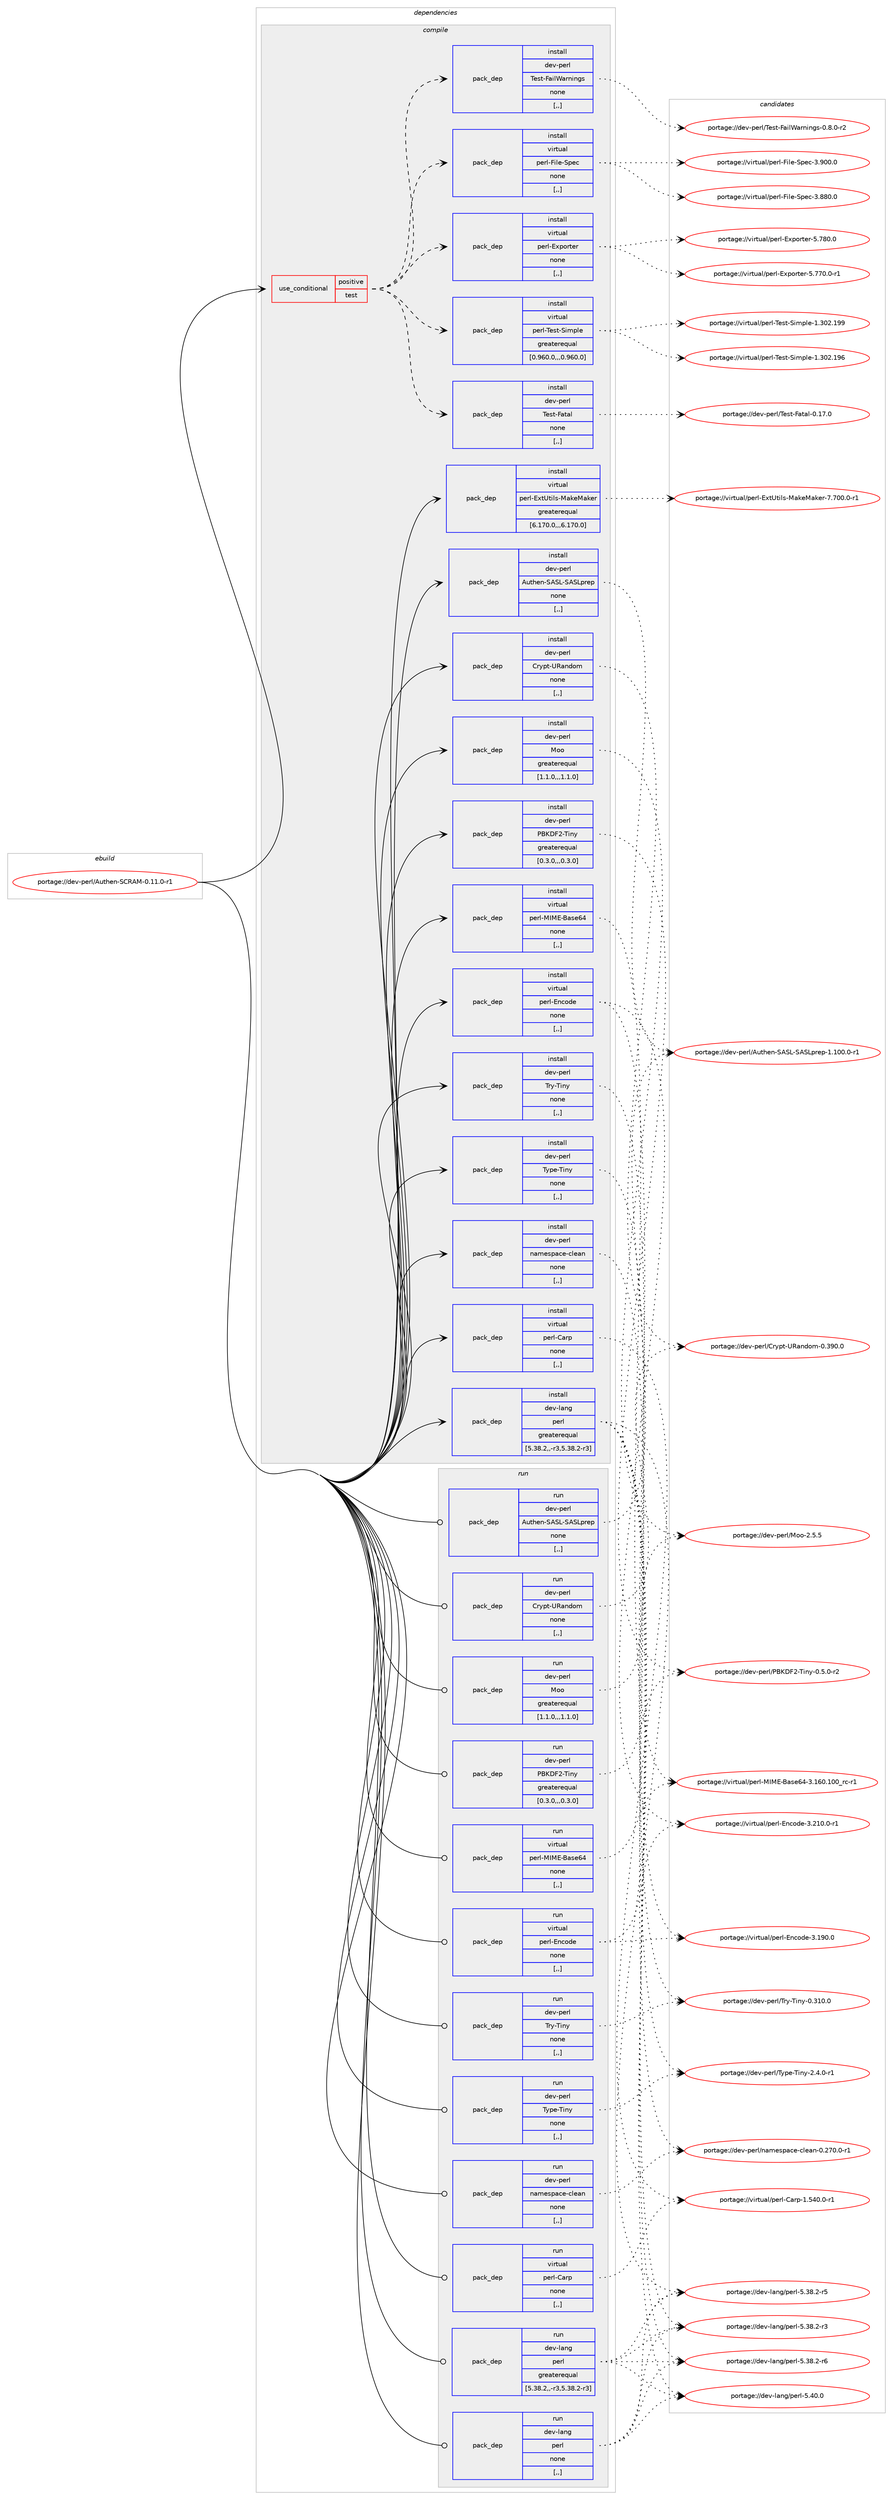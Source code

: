digraph prolog {

# *************
# Graph options
# *************

newrank=true;
concentrate=true;
compound=true;
graph [rankdir=LR,fontname=Helvetica,fontsize=10,ranksep=1.5];#, ranksep=2.5, nodesep=0.2];
edge  [arrowhead=vee];
node  [fontname=Helvetica,fontsize=10];

# **********
# The ebuild
# **********

subgraph cluster_leftcol {
color=gray;
label=<<i>ebuild</i>>;
id [label="portage://dev-perl/Authen-SCRAM-0.11.0-r1", color=red, width=4, href="../dev-perl/Authen-SCRAM-0.11.0-r1.svg"];
}

# ****************
# The dependencies
# ****************

subgraph cluster_midcol {
color=gray;
label=<<i>dependencies</i>>;
subgraph cluster_compile {
fillcolor="#eeeeee";
style=filled;
label=<<i>compile</i>>;
subgraph cond29808 {
dependency126438 [label=<<TABLE BORDER="0" CELLBORDER="1" CELLSPACING="0" CELLPADDING="4"><TR><TD ROWSPAN="3" CELLPADDING="10">use_conditional</TD></TR><TR><TD>positive</TD></TR><TR><TD>test</TD></TR></TABLE>>, shape=none, color=red];
subgraph pack95429 {
dependency126439 [label=<<TABLE BORDER="0" CELLBORDER="1" CELLSPACING="0" CELLPADDING="4" WIDTH="220"><TR><TD ROWSPAN="6" CELLPADDING="30">pack_dep</TD></TR><TR><TD WIDTH="110">install</TD></TR><TR><TD>virtual</TD></TR><TR><TD>perl-Exporter</TD></TR><TR><TD>none</TD></TR><TR><TD>[,,]</TD></TR></TABLE>>, shape=none, color=blue];
}
dependency126438:e -> dependency126439:w [weight=20,style="dashed",arrowhead="vee"];
subgraph pack95430 {
dependency126440 [label=<<TABLE BORDER="0" CELLBORDER="1" CELLSPACING="0" CELLPADDING="4" WIDTH="220"><TR><TD ROWSPAN="6" CELLPADDING="30">pack_dep</TD></TR><TR><TD WIDTH="110">install</TD></TR><TR><TD>virtual</TD></TR><TR><TD>perl-File-Spec</TD></TR><TR><TD>none</TD></TR><TR><TD>[,,]</TD></TR></TABLE>>, shape=none, color=blue];
}
dependency126438:e -> dependency126440:w [weight=20,style="dashed",arrowhead="vee"];
subgraph pack95431 {
dependency126441 [label=<<TABLE BORDER="0" CELLBORDER="1" CELLSPACING="0" CELLPADDING="4" WIDTH="220"><TR><TD ROWSPAN="6" CELLPADDING="30">pack_dep</TD></TR><TR><TD WIDTH="110">install</TD></TR><TR><TD>dev-perl</TD></TR><TR><TD>Test-FailWarnings</TD></TR><TR><TD>none</TD></TR><TR><TD>[,,]</TD></TR></TABLE>>, shape=none, color=blue];
}
dependency126438:e -> dependency126441:w [weight=20,style="dashed",arrowhead="vee"];
subgraph pack95432 {
dependency126442 [label=<<TABLE BORDER="0" CELLBORDER="1" CELLSPACING="0" CELLPADDING="4" WIDTH="220"><TR><TD ROWSPAN="6" CELLPADDING="30">pack_dep</TD></TR><TR><TD WIDTH="110">install</TD></TR><TR><TD>dev-perl</TD></TR><TR><TD>Test-Fatal</TD></TR><TR><TD>none</TD></TR><TR><TD>[,,]</TD></TR></TABLE>>, shape=none, color=blue];
}
dependency126438:e -> dependency126442:w [weight=20,style="dashed",arrowhead="vee"];
subgraph pack95433 {
dependency126443 [label=<<TABLE BORDER="0" CELLBORDER="1" CELLSPACING="0" CELLPADDING="4" WIDTH="220"><TR><TD ROWSPAN="6" CELLPADDING="30">pack_dep</TD></TR><TR><TD WIDTH="110">install</TD></TR><TR><TD>virtual</TD></TR><TR><TD>perl-Test-Simple</TD></TR><TR><TD>greaterequal</TD></TR><TR><TD>[0.960.0,,,0.960.0]</TD></TR></TABLE>>, shape=none, color=blue];
}
dependency126438:e -> dependency126443:w [weight=20,style="dashed",arrowhead="vee"];
}
id:e -> dependency126438:w [weight=20,style="solid",arrowhead="vee"];
subgraph pack95434 {
dependency126444 [label=<<TABLE BORDER="0" CELLBORDER="1" CELLSPACING="0" CELLPADDING="4" WIDTH="220"><TR><TD ROWSPAN="6" CELLPADDING="30">pack_dep</TD></TR><TR><TD WIDTH="110">install</TD></TR><TR><TD>dev-lang</TD></TR><TR><TD>perl</TD></TR><TR><TD>greaterequal</TD></TR><TR><TD>[5.38.2,,-r3,5.38.2-r3]</TD></TR></TABLE>>, shape=none, color=blue];
}
id:e -> dependency126444:w [weight=20,style="solid",arrowhead="vee"];
subgraph pack95435 {
dependency126445 [label=<<TABLE BORDER="0" CELLBORDER="1" CELLSPACING="0" CELLPADDING="4" WIDTH="220"><TR><TD ROWSPAN="6" CELLPADDING="30">pack_dep</TD></TR><TR><TD WIDTH="110">install</TD></TR><TR><TD>dev-perl</TD></TR><TR><TD>Authen-SASL-SASLprep</TD></TR><TR><TD>none</TD></TR><TR><TD>[,,]</TD></TR></TABLE>>, shape=none, color=blue];
}
id:e -> dependency126445:w [weight=20,style="solid",arrowhead="vee"];
subgraph pack95436 {
dependency126446 [label=<<TABLE BORDER="0" CELLBORDER="1" CELLSPACING="0" CELLPADDING="4" WIDTH="220"><TR><TD ROWSPAN="6" CELLPADDING="30">pack_dep</TD></TR><TR><TD WIDTH="110">install</TD></TR><TR><TD>dev-perl</TD></TR><TR><TD>Crypt-URandom</TD></TR><TR><TD>none</TD></TR><TR><TD>[,,]</TD></TR></TABLE>>, shape=none, color=blue];
}
id:e -> dependency126446:w [weight=20,style="solid",arrowhead="vee"];
subgraph pack95437 {
dependency126447 [label=<<TABLE BORDER="0" CELLBORDER="1" CELLSPACING="0" CELLPADDING="4" WIDTH="220"><TR><TD ROWSPAN="6" CELLPADDING="30">pack_dep</TD></TR><TR><TD WIDTH="110">install</TD></TR><TR><TD>dev-perl</TD></TR><TR><TD>Moo</TD></TR><TR><TD>greaterequal</TD></TR><TR><TD>[1.1.0,,,1.1.0]</TD></TR></TABLE>>, shape=none, color=blue];
}
id:e -> dependency126447:w [weight=20,style="solid",arrowhead="vee"];
subgraph pack95438 {
dependency126448 [label=<<TABLE BORDER="0" CELLBORDER="1" CELLSPACING="0" CELLPADDING="4" WIDTH="220"><TR><TD ROWSPAN="6" CELLPADDING="30">pack_dep</TD></TR><TR><TD WIDTH="110">install</TD></TR><TR><TD>dev-perl</TD></TR><TR><TD>PBKDF2-Tiny</TD></TR><TR><TD>greaterequal</TD></TR><TR><TD>[0.3.0,,,0.3.0]</TD></TR></TABLE>>, shape=none, color=blue];
}
id:e -> dependency126448:w [weight=20,style="solid",arrowhead="vee"];
subgraph pack95439 {
dependency126449 [label=<<TABLE BORDER="0" CELLBORDER="1" CELLSPACING="0" CELLPADDING="4" WIDTH="220"><TR><TD ROWSPAN="6" CELLPADDING="30">pack_dep</TD></TR><TR><TD WIDTH="110">install</TD></TR><TR><TD>dev-perl</TD></TR><TR><TD>Try-Tiny</TD></TR><TR><TD>none</TD></TR><TR><TD>[,,]</TD></TR></TABLE>>, shape=none, color=blue];
}
id:e -> dependency126449:w [weight=20,style="solid",arrowhead="vee"];
subgraph pack95440 {
dependency126450 [label=<<TABLE BORDER="0" CELLBORDER="1" CELLSPACING="0" CELLPADDING="4" WIDTH="220"><TR><TD ROWSPAN="6" CELLPADDING="30">pack_dep</TD></TR><TR><TD WIDTH="110">install</TD></TR><TR><TD>dev-perl</TD></TR><TR><TD>Type-Tiny</TD></TR><TR><TD>none</TD></TR><TR><TD>[,,]</TD></TR></TABLE>>, shape=none, color=blue];
}
id:e -> dependency126450:w [weight=20,style="solid",arrowhead="vee"];
subgraph pack95441 {
dependency126451 [label=<<TABLE BORDER="0" CELLBORDER="1" CELLSPACING="0" CELLPADDING="4" WIDTH="220"><TR><TD ROWSPAN="6" CELLPADDING="30">pack_dep</TD></TR><TR><TD WIDTH="110">install</TD></TR><TR><TD>dev-perl</TD></TR><TR><TD>namespace-clean</TD></TR><TR><TD>none</TD></TR><TR><TD>[,,]</TD></TR></TABLE>>, shape=none, color=blue];
}
id:e -> dependency126451:w [weight=20,style="solid",arrowhead="vee"];
subgraph pack95442 {
dependency126452 [label=<<TABLE BORDER="0" CELLBORDER="1" CELLSPACING="0" CELLPADDING="4" WIDTH="220"><TR><TD ROWSPAN="6" CELLPADDING="30">pack_dep</TD></TR><TR><TD WIDTH="110">install</TD></TR><TR><TD>virtual</TD></TR><TR><TD>perl-Carp</TD></TR><TR><TD>none</TD></TR><TR><TD>[,,]</TD></TR></TABLE>>, shape=none, color=blue];
}
id:e -> dependency126452:w [weight=20,style="solid",arrowhead="vee"];
subgraph pack95443 {
dependency126453 [label=<<TABLE BORDER="0" CELLBORDER="1" CELLSPACING="0" CELLPADDING="4" WIDTH="220"><TR><TD ROWSPAN="6" CELLPADDING="30">pack_dep</TD></TR><TR><TD WIDTH="110">install</TD></TR><TR><TD>virtual</TD></TR><TR><TD>perl-Encode</TD></TR><TR><TD>none</TD></TR><TR><TD>[,,]</TD></TR></TABLE>>, shape=none, color=blue];
}
id:e -> dependency126453:w [weight=20,style="solid",arrowhead="vee"];
subgraph pack95444 {
dependency126454 [label=<<TABLE BORDER="0" CELLBORDER="1" CELLSPACING="0" CELLPADDING="4" WIDTH="220"><TR><TD ROWSPAN="6" CELLPADDING="30">pack_dep</TD></TR><TR><TD WIDTH="110">install</TD></TR><TR><TD>virtual</TD></TR><TR><TD>perl-ExtUtils-MakeMaker</TD></TR><TR><TD>greaterequal</TD></TR><TR><TD>[6.170.0,,,6.170.0]</TD></TR></TABLE>>, shape=none, color=blue];
}
id:e -> dependency126454:w [weight=20,style="solid",arrowhead="vee"];
subgraph pack95445 {
dependency126455 [label=<<TABLE BORDER="0" CELLBORDER="1" CELLSPACING="0" CELLPADDING="4" WIDTH="220"><TR><TD ROWSPAN="6" CELLPADDING="30">pack_dep</TD></TR><TR><TD WIDTH="110">install</TD></TR><TR><TD>virtual</TD></TR><TR><TD>perl-MIME-Base64</TD></TR><TR><TD>none</TD></TR><TR><TD>[,,]</TD></TR></TABLE>>, shape=none, color=blue];
}
id:e -> dependency126455:w [weight=20,style="solid",arrowhead="vee"];
}
subgraph cluster_compileandrun {
fillcolor="#eeeeee";
style=filled;
label=<<i>compile and run</i>>;
}
subgraph cluster_run {
fillcolor="#eeeeee";
style=filled;
label=<<i>run</i>>;
subgraph pack95446 {
dependency126456 [label=<<TABLE BORDER="0" CELLBORDER="1" CELLSPACING="0" CELLPADDING="4" WIDTH="220"><TR><TD ROWSPAN="6" CELLPADDING="30">pack_dep</TD></TR><TR><TD WIDTH="110">run</TD></TR><TR><TD>dev-lang</TD></TR><TR><TD>perl</TD></TR><TR><TD>greaterequal</TD></TR><TR><TD>[5.38.2,,-r3,5.38.2-r3]</TD></TR></TABLE>>, shape=none, color=blue];
}
id:e -> dependency126456:w [weight=20,style="solid",arrowhead="odot"];
subgraph pack95447 {
dependency126457 [label=<<TABLE BORDER="0" CELLBORDER="1" CELLSPACING="0" CELLPADDING="4" WIDTH="220"><TR><TD ROWSPAN="6" CELLPADDING="30">pack_dep</TD></TR><TR><TD WIDTH="110">run</TD></TR><TR><TD>dev-lang</TD></TR><TR><TD>perl</TD></TR><TR><TD>none</TD></TR><TR><TD>[,,]</TD></TR></TABLE>>, shape=none, color=blue];
}
id:e -> dependency126457:w [weight=20,style="solid",arrowhead="odot"];
subgraph pack95448 {
dependency126458 [label=<<TABLE BORDER="0" CELLBORDER="1" CELLSPACING="0" CELLPADDING="4" WIDTH="220"><TR><TD ROWSPAN="6" CELLPADDING="30">pack_dep</TD></TR><TR><TD WIDTH="110">run</TD></TR><TR><TD>dev-perl</TD></TR><TR><TD>Authen-SASL-SASLprep</TD></TR><TR><TD>none</TD></TR><TR><TD>[,,]</TD></TR></TABLE>>, shape=none, color=blue];
}
id:e -> dependency126458:w [weight=20,style="solid",arrowhead="odot"];
subgraph pack95449 {
dependency126459 [label=<<TABLE BORDER="0" CELLBORDER="1" CELLSPACING="0" CELLPADDING="4" WIDTH="220"><TR><TD ROWSPAN="6" CELLPADDING="30">pack_dep</TD></TR><TR><TD WIDTH="110">run</TD></TR><TR><TD>dev-perl</TD></TR><TR><TD>Crypt-URandom</TD></TR><TR><TD>none</TD></TR><TR><TD>[,,]</TD></TR></TABLE>>, shape=none, color=blue];
}
id:e -> dependency126459:w [weight=20,style="solid",arrowhead="odot"];
subgraph pack95450 {
dependency126460 [label=<<TABLE BORDER="0" CELLBORDER="1" CELLSPACING="0" CELLPADDING="4" WIDTH="220"><TR><TD ROWSPAN="6" CELLPADDING="30">pack_dep</TD></TR><TR><TD WIDTH="110">run</TD></TR><TR><TD>dev-perl</TD></TR><TR><TD>Moo</TD></TR><TR><TD>greaterequal</TD></TR><TR><TD>[1.1.0,,,1.1.0]</TD></TR></TABLE>>, shape=none, color=blue];
}
id:e -> dependency126460:w [weight=20,style="solid",arrowhead="odot"];
subgraph pack95451 {
dependency126461 [label=<<TABLE BORDER="0" CELLBORDER="1" CELLSPACING="0" CELLPADDING="4" WIDTH="220"><TR><TD ROWSPAN="6" CELLPADDING="30">pack_dep</TD></TR><TR><TD WIDTH="110">run</TD></TR><TR><TD>dev-perl</TD></TR><TR><TD>PBKDF2-Tiny</TD></TR><TR><TD>greaterequal</TD></TR><TR><TD>[0.3.0,,,0.3.0]</TD></TR></TABLE>>, shape=none, color=blue];
}
id:e -> dependency126461:w [weight=20,style="solid",arrowhead="odot"];
subgraph pack95452 {
dependency126462 [label=<<TABLE BORDER="0" CELLBORDER="1" CELLSPACING="0" CELLPADDING="4" WIDTH="220"><TR><TD ROWSPAN="6" CELLPADDING="30">pack_dep</TD></TR><TR><TD WIDTH="110">run</TD></TR><TR><TD>dev-perl</TD></TR><TR><TD>Try-Tiny</TD></TR><TR><TD>none</TD></TR><TR><TD>[,,]</TD></TR></TABLE>>, shape=none, color=blue];
}
id:e -> dependency126462:w [weight=20,style="solid",arrowhead="odot"];
subgraph pack95453 {
dependency126463 [label=<<TABLE BORDER="0" CELLBORDER="1" CELLSPACING="0" CELLPADDING="4" WIDTH="220"><TR><TD ROWSPAN="6" CELLPADDING="30">pack_dep</TD></TR><TR><TD WIDTH="110">run</TD></TR><TR><TD>dev-perl</TD></TR><TR><TD>Type-Tiny</TD></TR><TR><TD>none</TD></TR><TR><TD>[,,]</TD></TR></TABLE>>, shape=none, color=blue];
}
id:e -> dependency126463:w [weight=20,style="solid",arrowhead="odot"];
subgraph pack95454 {
dependency126464 [label=<<TABLE BORDER="0" CELLBORDER="1" CELLSPACING="0" CELLPADDING="4" WIDTH="220"><TR><TD ROWSPAN="6" CELLPADDING="30">pack_dep</TD></TR><TR><TD WIDTH="110">run</TD></TR><TR><TD>dev-perl</TD></TR><TR><TD>namespace-clean</TD></TR><TR><TD>none</TD></TR><TR><TD>[,,]</TD></TR></TABLE>>, shape=none, color=blue];
}
id:e -> dependency126464:w [weight=20,style="solid",arrowhead="odot"];
subgraph pack95455 {
dependency126465 [label=<<TABLE BORDER="0" CELLBORDER="1" CELLSPACING="0" CELLPADDING="4" WIDTH="220"><TR><TD ROWSPAN="6" CELLPADDING="30">pack_dep</TD></TR><TR><TD WIDTH="110">run</TD></TR><TR><TD>virtual</TD></TR><TR><TD>perl-Carp</TD></TR><TR><TD>none</TD></TR><TR><TD>[,,]</TD></TR></TABLE>>, shape=none, color=blue];
}
id:e -> dependency126465:w [weight=20,style="solid",arrowhead="odot"];
subgraph pack95456 {
dependency126466 [label=<<TABLE BORDER="0" CELLBORDER="1" CELLSPACING="0" CELLPADDING="4" WIDTH="220"><TR><TD ROWSPAN="6" CELLPADDING="30">pack_dep</TD></TR><TR><TD WIDTH="110">run</TD></TR><TR><TD>virtual</TD></TR><TR><TD>perl-Encode</TD></TR><TR><TD>none</TD></TR><TR><TD>[,,]</TD></TR></TABLE>>, shape=none, color=blue];
}
id:e -> dependency126466:w [weight=20,style="solid",arrowhead="odot"];
subgraph pack95457 {
dependency126467 [label=<<TABLE BORDER="0" CELLBORDER="1" CELLSPACING="0" CELLPADDING="4" WIDTH="220"><TR><TD ROWSPAN="6" CELLPADDING="30">pack_dep</TD></TR><TR><TD WIDTH="110">run</TD></TR><TR><TD>virtual</TD></TR><TR><TD>perl-MIME-Base64</TD></TR><TR><TD>none</TD></TR><TR><TD>[,,]</TD></TR></TABLE>>, shape=none, color=blue];
}
id:e -> dependency126467:w [weight=20,style="solid",arrowhead="odot"];
}
}

# **************
# The candidates
# **************

subgraph cluster_choices {
rank=same;
color=gray;
label=<<i>candidates</i>>;

subgraph choice95429 {
color=black;
nodesep=1;
choice118105114116117971084711210111410845691201121111141161011144553465556484648 [label="portage://virtual/perl-Exporter-5.780.0", color=red, width=4,href="../virtual/perl-Exporter-5.780.0.svg"];
choice1181051141161179710847112101114108456912011211111411610111445534655554846484511449 [label="portage://virtual/perl-Exporter-5.770.0-r1", color=red, width=4,href="../virtual/perl-Exporter-5.770.0-r1.svg"];
dependency126439:e -> choice118105114116117971084711210111410845691201121111141161011144553465556484648:w [style=dotted,weight="100"];
dependency126439:e -> choice1181051141161179710847112101114108456912011211111411610111445534655554846484511449:w [style=dotted,weight="100"];
}
subgraph choice95430 {
color=black;
nodesep=1;
choice118105114116117971084711210111410845701051081014583112101994551465748484648 [label="portage://virtual/perl-File-Spec-3.900.0", color=red, width=4,href="../virtual/perl-File-Spec-3.900.0.svg"];
choice118105114116117971084711210111410845701051081014583112101994551465656484648 [label="portage://virtual/perl-File-Spec-3.880.0", color=red, width=4,href="../virtual/perl-File-Spec-3.880.0.svg"];
dependency126440:e -> choice118105114116117971084711210111410845701051081014583112101994551465748484648:w [style=dotted,weight="100"];
dependency126440:e -> choice118105114116117971084711210111410845701051081014583112101994551465656484648:w [style=dotted,weight="100"];
}
subgraph choice95431 {
color=black;
nodesep=1;
choice10010111845112101114108478410111511645709710510887971141101051101031154548465646484511450 [label="portage://dev-perl/Test-FailWarnings-0.8.0-r2", color=red, width=4,href="../dev-perl/Test-FailWarnings-0.8.0-r2.svg"];
dependency126441:e -> choice10010111845112101114108478410111511645709710510887971141101051101031154548465646484511450:w [style=dotted,weight="100"];
}
subgraph choice95432 {
color=black;
nodesep=1;
choice1001011184511210111410847841011151164570971169710845484649554648 [label="portage://dev-perl/Test-Fatal-0.17.0", color=red, width=4,href="../dev-perl/Test-Fatal-0.17.0.svg"];
dependency126442:e -> choice1001011184511210111410847841011151164570971169710845484649554648:w [style=dotted,weight="100"];
}
subgraph choice95433 {
color=black;
nodesep=1;
choice11810511411611797108471121011141084584101115116458310510911210810145494651485046495757 [label="portage://virtual/perl-Test-Simple-1.302.199", color=red, width=4,href="../virtual/perl-Test-Simple-1.302.199.svg"];
choice11810511411611797108471121011141084584101115116458310510911210810145494651485046495754 [label="portage://virtual/perl-Test-Simple-1.302.196", color=red, width=4,href="../virtual/perl-Test-Simple-1.302.196.svg"];
dependency126443:e -> choice11810511411611797108471121011141084584101115116458310510911210810145494651485046495757:w [style=dotted,weight="100"];
dependency126443:e -> choice11810511411611797108471121011141084584101115116458310510911210810145494651485046495754:w [style=dotted,weight="100"];
}
subgraph choice95434 {
color=black;
nodesep=1;
choice10010111845108971101034711210111410845534652484648 [label="portage://dev-lang/perl-5.40.0", color=red, width=4,href="../dev-lang/perl-5.40.0.svg"];
choice100101118451089711010347112101114108455346515646504511454 [label="portage://dev-lang/perl-5.38.2-r6", color=red, width=4,href="../dev-lang/perl-5.38.2-r6.svg"];
choice100101118451089711010347112101114108455346515646504511453 [label="portage://dev-lang/perl-5.38.2-r5", color=red, width=4,href="../dev-lang/perl-5.38.2-r5.svg"];
choice100101118451089711010347112101114108455346515646504511451 [label="portage://dev-lang/perl-5.38.2-r3", color=red, width=4,href="../dev-lang/perl-5.38.2-r3.svg"];
dependency126444:e -> choice10010111845108971101034711210111410845534652484648:w [style=dotted,weight="100"];
dependency126444:e -> choice100101118451089711010347112101114108455346515646504511454:w [style=dotted,weight="100"];
dependency126444:e -> choice100101118451089711010347112101114108455346515646504511453:w [style=dotted,weight="100"];
dependency126444:e -> choice100101118451089711010347112101114108455346515646504511451:w [style=dotted,weight="100"];
}
subgraph choice95435 {
color=black;
nodesep=1;
choice1001011184511210111410847651171161041011104583658376458365837611211410111245494649484846484511449 [label="portage://dev-perl/Authen-SASL-SASLprep-1.100.0-r1", color=red, width=4,href="../dev-perl/Authen-SASL-SASLprep-1.100.0-r1.svg"];
dependency126445:e -> choice1001011184511210111410847651171161041011104583658376458365837611211410111245494649484846484511449:w [style=dotted,weight="100"];
}
subgraph choice95436 {
color=black;
nodesep=1;
choice100101118451121011141084767114121112116458582971101001111094548465157484648 [label="portage://dev-perl/Crypt-URandom-0.390.0", color=red, width=4,href="../dev-perl/Crypt-URandom-0.390.0.svg"];
dependency126446:e -> choice100101118451121011141084767114121112116458582971101001111094548465157484648:w [style=dotted,weight="100"];
}
subgraph choice95437 {
color=black;
nodesep=1;
choice100101118451121011141084777111111455046534653 [label="portage://dev-perl/Moo-2.5.5", color=red, width=4,href="../dev-perl/Moo-2.5.5.svg"];
dependency126447:e -> choice100101118451121011141084777111111455046534653:w [style=dotted,weight="100"];
}
subgraph choice95438 {
color=black;
nodesep=1;
choice100101118451121011141084780667568705045841051101214548465346484511450 [label="portage://dev-perl/PBKDF2-Tiny-0.5.0-r2", color=red, width=4,href="../dev-perl/PBKDF2-Tiny-0.5.0-r2.svg"];
dependency126448:e -> choice100101118451121011141084780667568705045841051101214548465346484511450:w [style=dotted,weight="100"];
}
subgraph choice95439 {
color=black;
nodesep=1;
choice10010111845112101114108478411412145841051101214548465149484648 [label="portage://dev-perl/Try-Tiny-0.310.0", color=red, width=4,href="../dev-perl/Try-Tiny-0.310.0.svg"];
dependency126449:e -> choice10010111845112101114108478411412145841051101214548465149484648:w [style=dotted,weight="100"];
}
subgraph choice95440 {
color=black;
nodesep=1;
choice10010111845112101114108478412111210145841051101214550465246484511449 [label="portage://dev-perl/Type-Tiny-2.4.0-r1", color=red, width=4,href="../dev-perl/Type-Tiny-2.4.0-r1.svg"];
dependency126450:e -> choice10010111845112101114108478412111210145841051101214550465246484511449:w [style=dotted,weight="100"];
}
subgraph choice95441 {
color=black;
nodesep=1;
choice100101118451121011141084711097109101115112979910145991081019711045484650554846484511449 [label="portage://dev-perl/namespace-clean-0.270.0-r1", color=red, width=4,href="../dev-perl/namespace-clean-0.270.0-r1.svg"];
dependency126451:e -> choice100101118451121011141084711097109101115112979910145991081019711045484650554846484511449:w [style=dotted,weight="100"];
}
subgraph choice95442 {
color=black;
nodesep=1;
choice118105114116117971084711210111410845679711411245494653524846484511449 [label="portage://virtual/perl-Carp-1.540.0-r1", color=red, width=4,href="../virtual/perl-Carp-1.540.0-r1.svg"];
dependency126452:e -> choice118105114116117971084711210111410845679711411245494653524846484511449:w [style=dotted,weight="100"];
}
subgraph choice95443 {
color=black;
nodesep=1;
choice118105114116117971084711210111410845691109911110010145514650494846484511449 [label="portage://virtual/perl-Encode-3.210.0-r1", color=red, width=4,href="../virtual/perl-Encode-3.210.0-r1.svg"];
choice11810511411611797108471121011141084569110991111001014551464957484648 [label="portage://virtual/perl-Encode-3.190.0", color=red, width=4,href="../virtual/perl-Encode-3.190.0.svg"];
dependency126453:e -> choice118105114116117971084711210111410845691109911110010145514650494846484511449:w [style=dotted,weight="100"];
dependency126453:e -> choice11810511411611797108471121011141084569110991111001014551464957484648:w [style=dotted,weight="100"];
}
subgraph choice95444 {
color=black;
nodesep=1;
choice1181051141161179710847112101114108456912011685116105108115457797107101779710710111445554655484846484511449 [label="portage://virtual/perl-ExtUtils-MakeMaker-7.700.0-r1", color=red, width=4,href="../virtual/perl-ExtUtils-MakeMaker-7.700.0-r1.svg"];
dependency126454:e -> choice1181051141161179710847112101114108456912011685116105108115457797107101779710710111445554655484846484511449:w [style=dotted,weight="100"];
}
subgraph choice95445 {
color=black;
nodesep=1;
choice1181051141161179710847112101114108457773776945669711510154524551464954484649484895114994511449 [label="portage://virtual/perl-MIME-Base64-3.160.100_rc-r1", color=red, width=4,href="../virtual/perl-MIME-Base64-3.160.100_rc-r1.svg"];
dependency126455:e -> choice1181051141161179710847112101114108457773776945669711510154524551464954484649484895114994511449:w [style=dotted,weight="100"];
}
subgraph choice95446 {
color=black;
nodesep=1;
choice10010111845108971101034711210111410845534652484648 [label="portage://dev-lang/perl-5.40.0", color=red, width=4,href="../dev-lang/perl-5.40.0.svg"];
choice100101118451089711010347112101114108455346515646504511454 [label="portage://dev-lang/perl-5.38.2-r6", color=red, width=4,href="../dev-lang/perl-5.38.2-r6.svg"];
choice100101118451089711010347112101114108455346515646504511453 [label="portage://dev-lang/perl-5.38.2-r5", color=red, width=4,href="../dev-lang/perl-5.38.2-r5.svg"];
choice100101118451089711010347112101114108455346515646504511451 [label="portage://dev-lang/perl-5.38.2-r3", color=red, width=4,href="../dev-lang/perl-5.38.2-r3.svg"];
dependency126456:e -> choice10010111845108971101034711210111410845534652484648:w [style=dotted,weight="100"];
dependency126456:e -> choice100101118451089711010347112101114108455346515646504511454:w [style=dotted,weight="100"];
dependency126456:e -> choice100101118451089711010347112101114108455346515646504511453:w [style=dotted,weight="100"];
dependency126456:e -> choice100101118451089711010347112101114108455346515646504511451:w [style=dotted,weight="100"];
}
subgraph choice95447 {
color=black;
nodesep=1;
choice10010111845108971101034711210111410845534652484648 [label="portage://dev-lang/perl-5.40.0", color=red, width=4,href="../dev-lang/perl-5.40.0.svg"];
choice100101118451089711010347112101114108455346515646504511454 [label="portage://dev-lang/perl-5.38.2-r6", color=red, width=4,href="../dev-lang/perl-5.38.2-r6.svg"];
choice100101118451089711010347112101114108455346515646504511453 [label="portage://dev-lang/perl-5.38.2-r5", color=red, width=4,href="../dev-lang/perl-5.38.2-r5.svg"];
choice100101118451089711010347112101114108455346515646504511451 [label="portage://dev-lang/perl-5.38.2-r3", color=red, width=4,href="../dev-lang/perl-5.38.2-r3.svg"];
dependency126457:e -> choice10010111845108971101034711210111410845534652484648:w [style=dotted,weight="100"];
dependency126457:e -> choice100101118451089711010347112101114108455346515646504511454:w [style=dotted,weight="100"];
dependency126457:e -> choice100101118451089711010347112101114108455346515646504511453:w [style=dotted,weight="100"];
dependency126457:e -> choice100101118451089711010347112101114108455346515646504511451:w [style=dotted,weight="100"];
}
subgraph choice95448 {
color=black;
nodesep=1;
choice1001011184511210111410847651171161041011104583658376458365837611211410111245494649484846484511449 [label="portage://dev-perl/Authen-SASL-SASLprep-1.100.0-r1", color=red, width=4,href="../dev-perl/Authen-SASL-SASLprep-1.100.0-r1.svg"];
dependency126458:e -> choice1001011184511210111410847651171161041011104583658376458365837611211410111245494649484846484511449:w [style=dotted,weight="100"];
}
subgraph choice95449 {
color=black;
nodesep=1;
choice100101118451121011141084767114121112116458582971101001111094548465157484648 [label="portage://dev-perl/Crypt-URandom-0.390.0", color=red, width=4,href="../dev-perl/Crypt-URandom-0.390.0.svg"];
dependency126459:e -> choice100101118451121011141084767114121112116458582971101001111094548465157484648:w [style=dotted,weight="100"];
}
subgraph choice95450 {
color=black;
nodesep=1;
choice100101118451121011141084777111111455046534653 [label="portage://dev-perl/Moo-2.5.5", color=red, width=4,href="../dev-perl/Moo-2.5.5.svg"];
dependency126460:e -> choice100101118451121011141084777111111455046534653:w [style=dotted,weight="100"];
}
subgraph choice95451 {
color=black;
nodesep=1;
choice100101118451121011141084780667568705045841051101214548465346484511450 [label="portage://dev-perl/PBKDF2-Tiny-0.5.0-r2", color=red, width=4,href="../dev-perl/PBKDF2-Tiny-0.5.0-r2.svg"];
dependency126461:e -> choice100101118451121011141084780667568705045841051101214548465346484511450:w [style=dotted,weight="100"];
}
subgraph choice95452 {
color=black;
nodesep=1;
choice10010111845112101114108478411412145841051101214548465149484648 [label="portage://dev-perl/Try-Tiny-0.310.0", color=red, width=4,href="../dev-perl/Try-Tiny-0.310.0.svg"];
dependency126462:e -> choice10010111845112101114108478411412145841051101214548465149484648:w [style=dotted,weight="100"];
}
subgraph choice95453 {
color=black;
nodesep=1;
choice10010111845112101114108478412111210145841051101214550465246484511449 [label="portage://dev-perl/Type-Tiny-2.4.0-r1", color=red, width=4,href="../dev-perl/Type-Tiny-2.4.0-r1.svg"];
dependency126463:e -> choice10010111845112101114108478412111210145841051101214550465246484511449:w [style=dotted,weight="100"];
}
subgraph choice95454 {
color=black;
nodesep=1;
choice100101118451121011141084711097109101115112979910145991081019711045484650554846484511449 [label="portage://dev-perl/namespace-clean-0.270.0-r1", color=red, width=4,href="../dev-perl/namespace-clean-0.270.0-r1.svg"];
dependency126464:e -> choice100101118451121011141084711097109101115112979910145991081019711045484650554846484511449:w [style=dotted,weight="100"];
}
subgraph choice95455 {
color=black;
nodesep=1;
choice118105114116117971084711210111410845679711411245494653524846484511449 [label="portage://virtual/perl-Carp-1.540.0-r1", color=red, width=4,href="../virtual/perl-Carp-1.540.0-r1.svg"];
dependency126465:e -> choice118105114116117971084711210111410845679711411245494653524846484511449:w [style=dotted,weight="100"];
}
subgraph choice95456 {
color=black;
nodesep=1;
choice118105114116117971084711210111410845691109911110010145514650494846484511449 [label="portage://virtual/perl-Encode-3.210.0-r1", color=red, width=4,href="../virtual/perl-Encode-3.210.0-r1.svg"];
choice11810511411611797108471121011141084569110991111001014551464957484648 [label="portage://virtual/perl-Encode-3.190.0", color=red, width=4,href="../virtual/perl-Encode-3.190.0.svg"];
dependency126466:e -> choice118105114116117971084711210111410845691109911110010145514650494846484511449:w [style=dotted,weight="100"];
dependency126466:e -> choice11810511411611797108471121011141084569110991111001014551464957484648:w [style=dotted,weight="100"];
}
subgraph choice95457 {
color=black;
nodesep=1;
choice1181051141161179710847112101114108457773776945669711510154524551464954484649484895114994511449 [label="portage://virtual/perl-MIME-Base64-3.160.100_rc-r1", color=red, width=4,href="../virtual/perl-MIME-Base64-3.160.100_rc-r1.svg"];
dependency126467:e -> choice1181051141161179710847112101114108457773776945669711510154524551464954484649484895114994511449:w [style=dotted,weight="100"];
}
}

}
